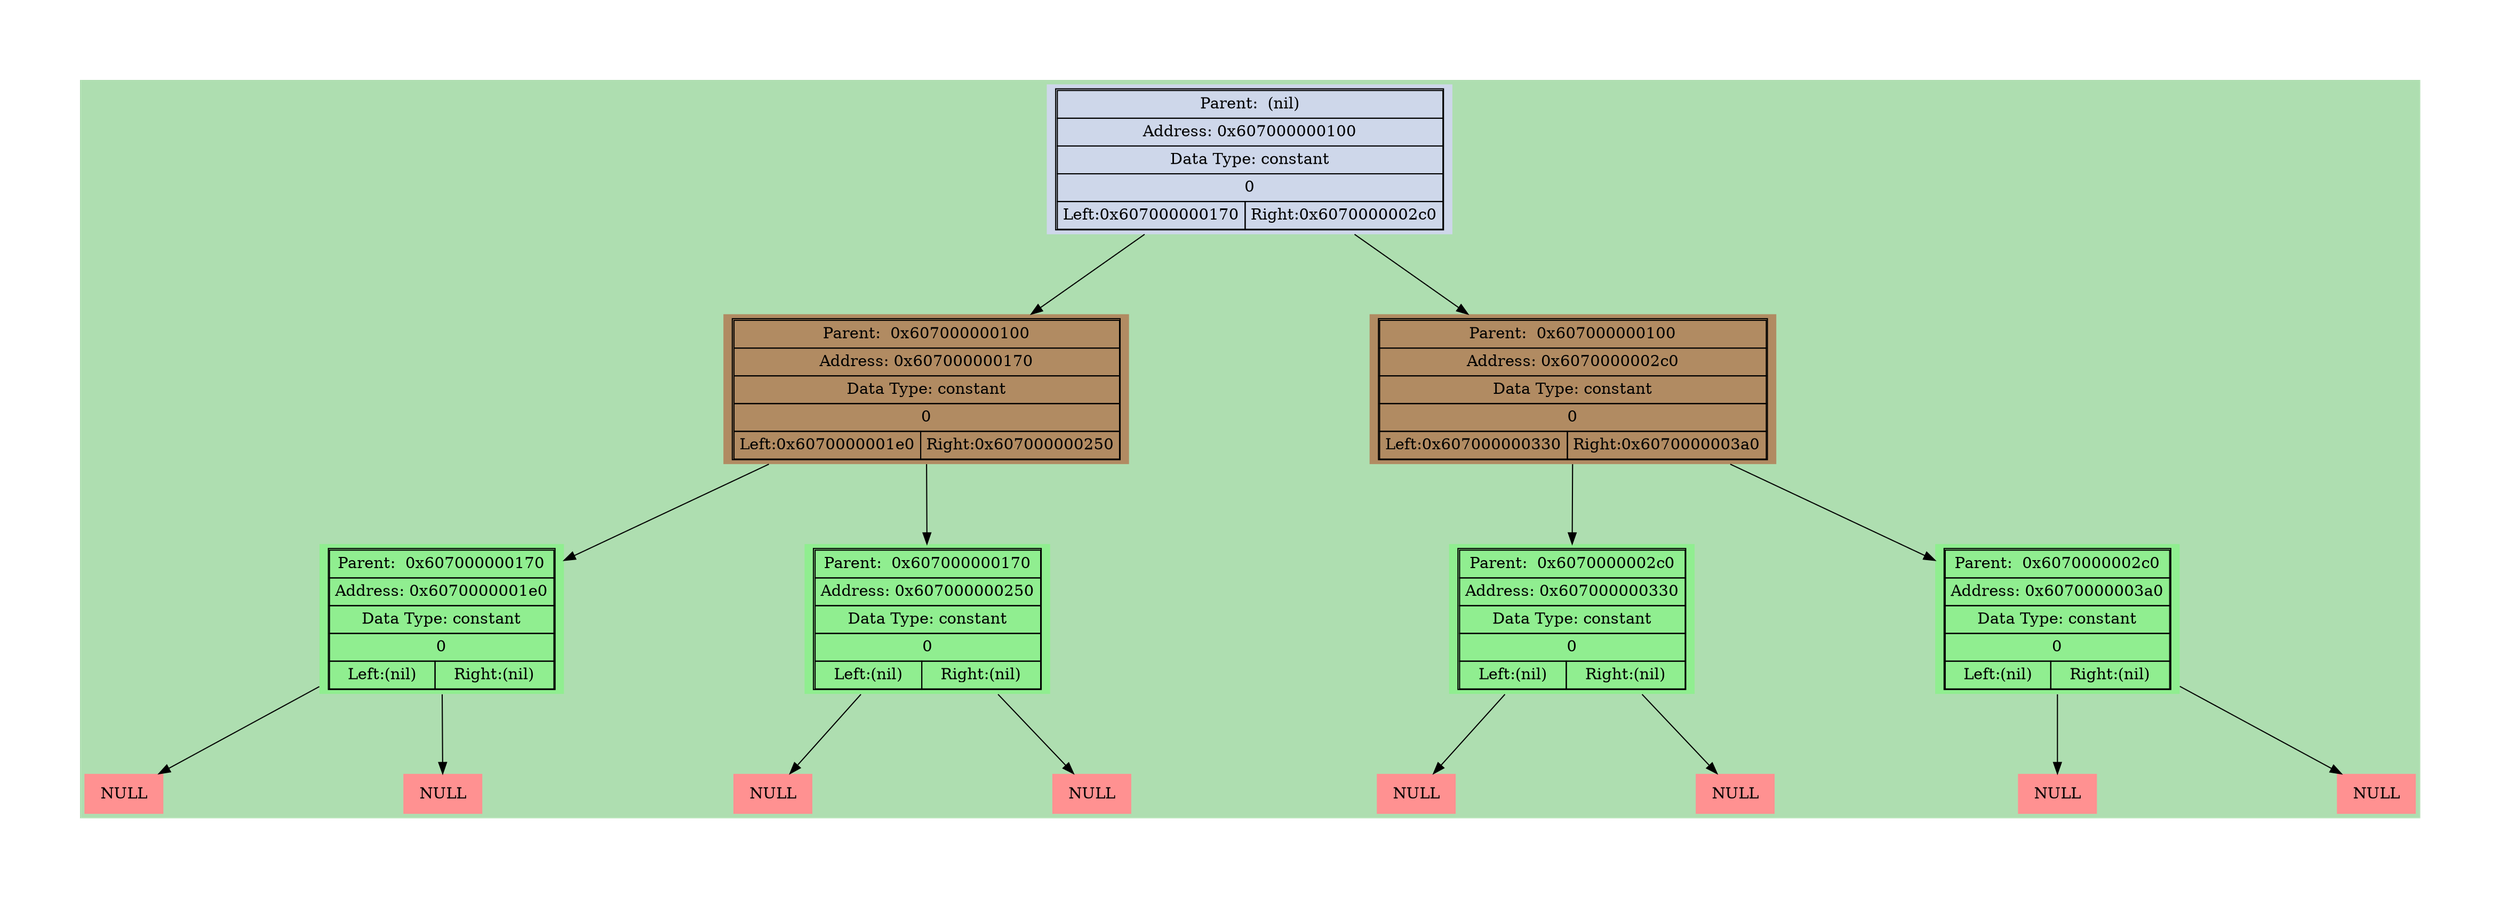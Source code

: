 digraph LIST{
harset = "UTF-8";
node [shape=plaintext];
bgcolor = "#0000aa";
fontcolor = black;
fontsize = 18;
style = "italic";
margin = 1;
ranksep = 1;
nodesep = 3;
bgcolor = "#aedeb0";
"0x607000000170" [style = "filled", fillcolor = "#b18b62",label=<
<table border="1" cellspacing="0" cellpadding="4">
<tr><td colspan="2">Parent:  0x607000000100</td></tr>
<tr><td colspan="2">Address: 0x607000000170</td></tr>
<tr><td colspan="2">Data Type: constant</td></tr>
<tr><td colspan="2">0</td></tr>
<tr><td align = "center" >Left:0x6070000001e0</td><td align = "center" >Right:0x607000000250</td></tr></table>>];

"0x607000000100" -> "0x607000000170";
"0x6070000001e0" [style = "filled", fillcolor = "lightgreen",label=<
<table border="1" cellspacing="0" cellpadding="4">
<tr><td colspan="2">Parent:  0x607000000170</td></tr>
<tr><td colspan="2">Address: 0x6070000001e0</td></tr>
<tr><td colspan="2">Data Type: constant</td></tr>
<tr><td colspan="2">0</td></tr>
<tr><td align = "center" >Left:(nil)</td><td align = "center" >Right:(nil)</td></tr></table>>];

"0x607000000170" -> "0x6070000001e0";
"0x6070000001e0" -> "0x607000000220";
"0x607000000220" [style = "filled", fillcolor = "#ff9191", label=<
<table border = "0" cellspacing="2" cellpadding="4">
<tr><td>NULL</td></tr></table>>];

"0x6070000001e0" -> "0x607000000228";
"0x607000000228" [style = "filled", fillcolor = "#ff9191", label=<
<table border = "0" cellspacing="2" cellpadding="4">
<tr><td>NULL</td></tr></table>>];

"0x607000000250" [style = "filled", fillcolor = "lightgreen",label=<
<table border="1" cellspacing="0" cellpadding="4">
<tr><td colspan="2">Parent:  0x607000000170</td></tr>
<tr><td colspan="2">Address: 0x607000000250</td></tr>
<tr><td colspan="2">Data Type: constant</td></tr>
<tr><td colspan="2">0</td></tr>
<tr><td align = "center" >Left:(nil)</td><td align = "center" >Right:(nil)</td></tr></table>>];

"0x607000000170" -> "0x607000000250";
"0x607000000250" -> "0x607000000290";
"0x607000000290" [style = "filled", fillcolor = "#ff9191", label=<
<table border = "0" cellspacing="2" cellpadding="4">
<tr><td>NULL</td></tr></table>>];

"0x607000000250" -> "0x607000000298";
"0x607000000298" [style = "filled", fillcolor = "#ff9191", label=<
<table border = "0" cellspacing="2" cellpadding="4">
<tr><td>NULL</td></tr></table>>];

"0x6070000002c0" [style = "filled", fillcolor = "#b18b62",label=<
<table border="1" cellspacing="0" cellpadding="4">
<tr><td colspan="2">Parent:  0x607000000100</td></tr>
<tr><td colspan="2">Address: 0x6070000002c0</td></tr>
<tr><td colspan="2">Data Type: constant</td></tr>
<tr><td colspan="2">0</td></tr>
<tr><td align = "center" >Left:0x607000000330</td><td align = "center" >Right:0x6070000003a0</td></tr></table>>];

"0x607000000100" -> "0x6070000002c0";
"0x607000000330" [style = "filled", fillcolor = "lightgreen",label=<
<table border="1" cellspacing="0" cellpadding="4">
<tr><td colspan="2">Parent:  0x6070000002c0</td></tr>
<tr><td colspan="2">Address: 0x607000000330</td></tr>
<tr><td colspan="2">Data Type: constant</td></tr>
<tr><td colspan="2">0</td></tr>
<tr><td align = "center" >Left:(nil)</td><td align = "center" >Right:(nil)</td></tr></table>>];

"0x6070000002c0" -> "0x607000000330";
"0x607000000330" -> "0x607000000370";
"0x607000000370" [style = "filled", fillcolor = "#ff9191", label=<
<table border = "0" cellspacing="2" cellpadding="4">
<tr><td>NULL</td></tr></table>>];

"0x607000000330" -> "0x607000000378";
"0x607000000378" [style = "filled", fillcolor = "#ff9191", label=<
<table border = "0" cellspacing="2" cellpadding="4">
<tr><td>NULL</td></tr></table>>];

"0x6070000003a0" [style = "filled", fillcolor = "lightgreen",label=<
<table border="1" cellspacing="0" cellpadding="4">
<tr><td colspan="2">Parent:  0x6070000002c0</td></tr>
<tr><td colspan="2">Address: 0x6070000003a0</td></tr>
<tr><td colspan="2">Data Type: constant</td></tr>
<tr><td colspan="2">0</td></tr>
<tr><td align = "center" >Left:(nil)</td><td align = "center" >Right:(nil)</td></tr></table>>];

"0x6070000002c0" -> "0x6070000003a0";
"0x6070000003a0" -> "0x6070000003e0";
"0x6070000003e0" [style = "filled", fillcolor = "#ff9191", label=<
<table border = "0" cellspacing="2" cellpadding="4">
<tr><td>NULL</td></tr></table>>];

"0x6070000003a0" -> "0x6070000003e8";
"0x6070000003e8" [style = "filled", fillcolor = "#ff9191", label=<
<table border = "0" cellspacing="2" cellpadding="4">
<tr><td>NULL</td></tr></table>>];

"0x607000000100" [style = "filled", fillcolor = "#ced7ea",label=<
<table border="1" cellspacing="0" cellpadding="4">
<tr><td colspan="2">Parent:  (nil)</td></tr>
<tr><td colspan="2">Address: 0x607000000100</td></tr>
<tr><td colspan="2">Data Type: constant</td></tr>
<tr><td colspan="2">0</td></tr>
<tr><td align = "center" >Left:0x607000000170</td><td align = "center" >Right:0x6070000002c0</td></tr></table>>];

}